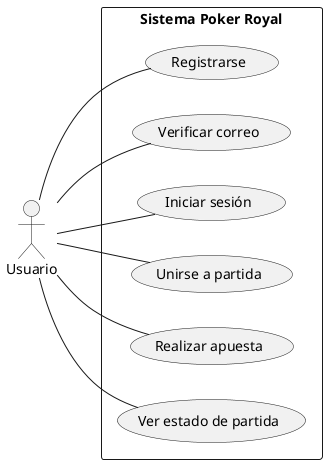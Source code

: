 @startuml
left to right direction
actor Usuario
rectangle "Sistema Poker Royal" {
  Usuario -- (Registrarse)
  Usuario -- (Verificar correo)
  Usuario -- (Iniciar sesión)
  Usuario -- (Unirse a partida)
  Usuario -- (Realizar apuesta)
  Usuario -- (Ver estado de partida)
}
@enduml